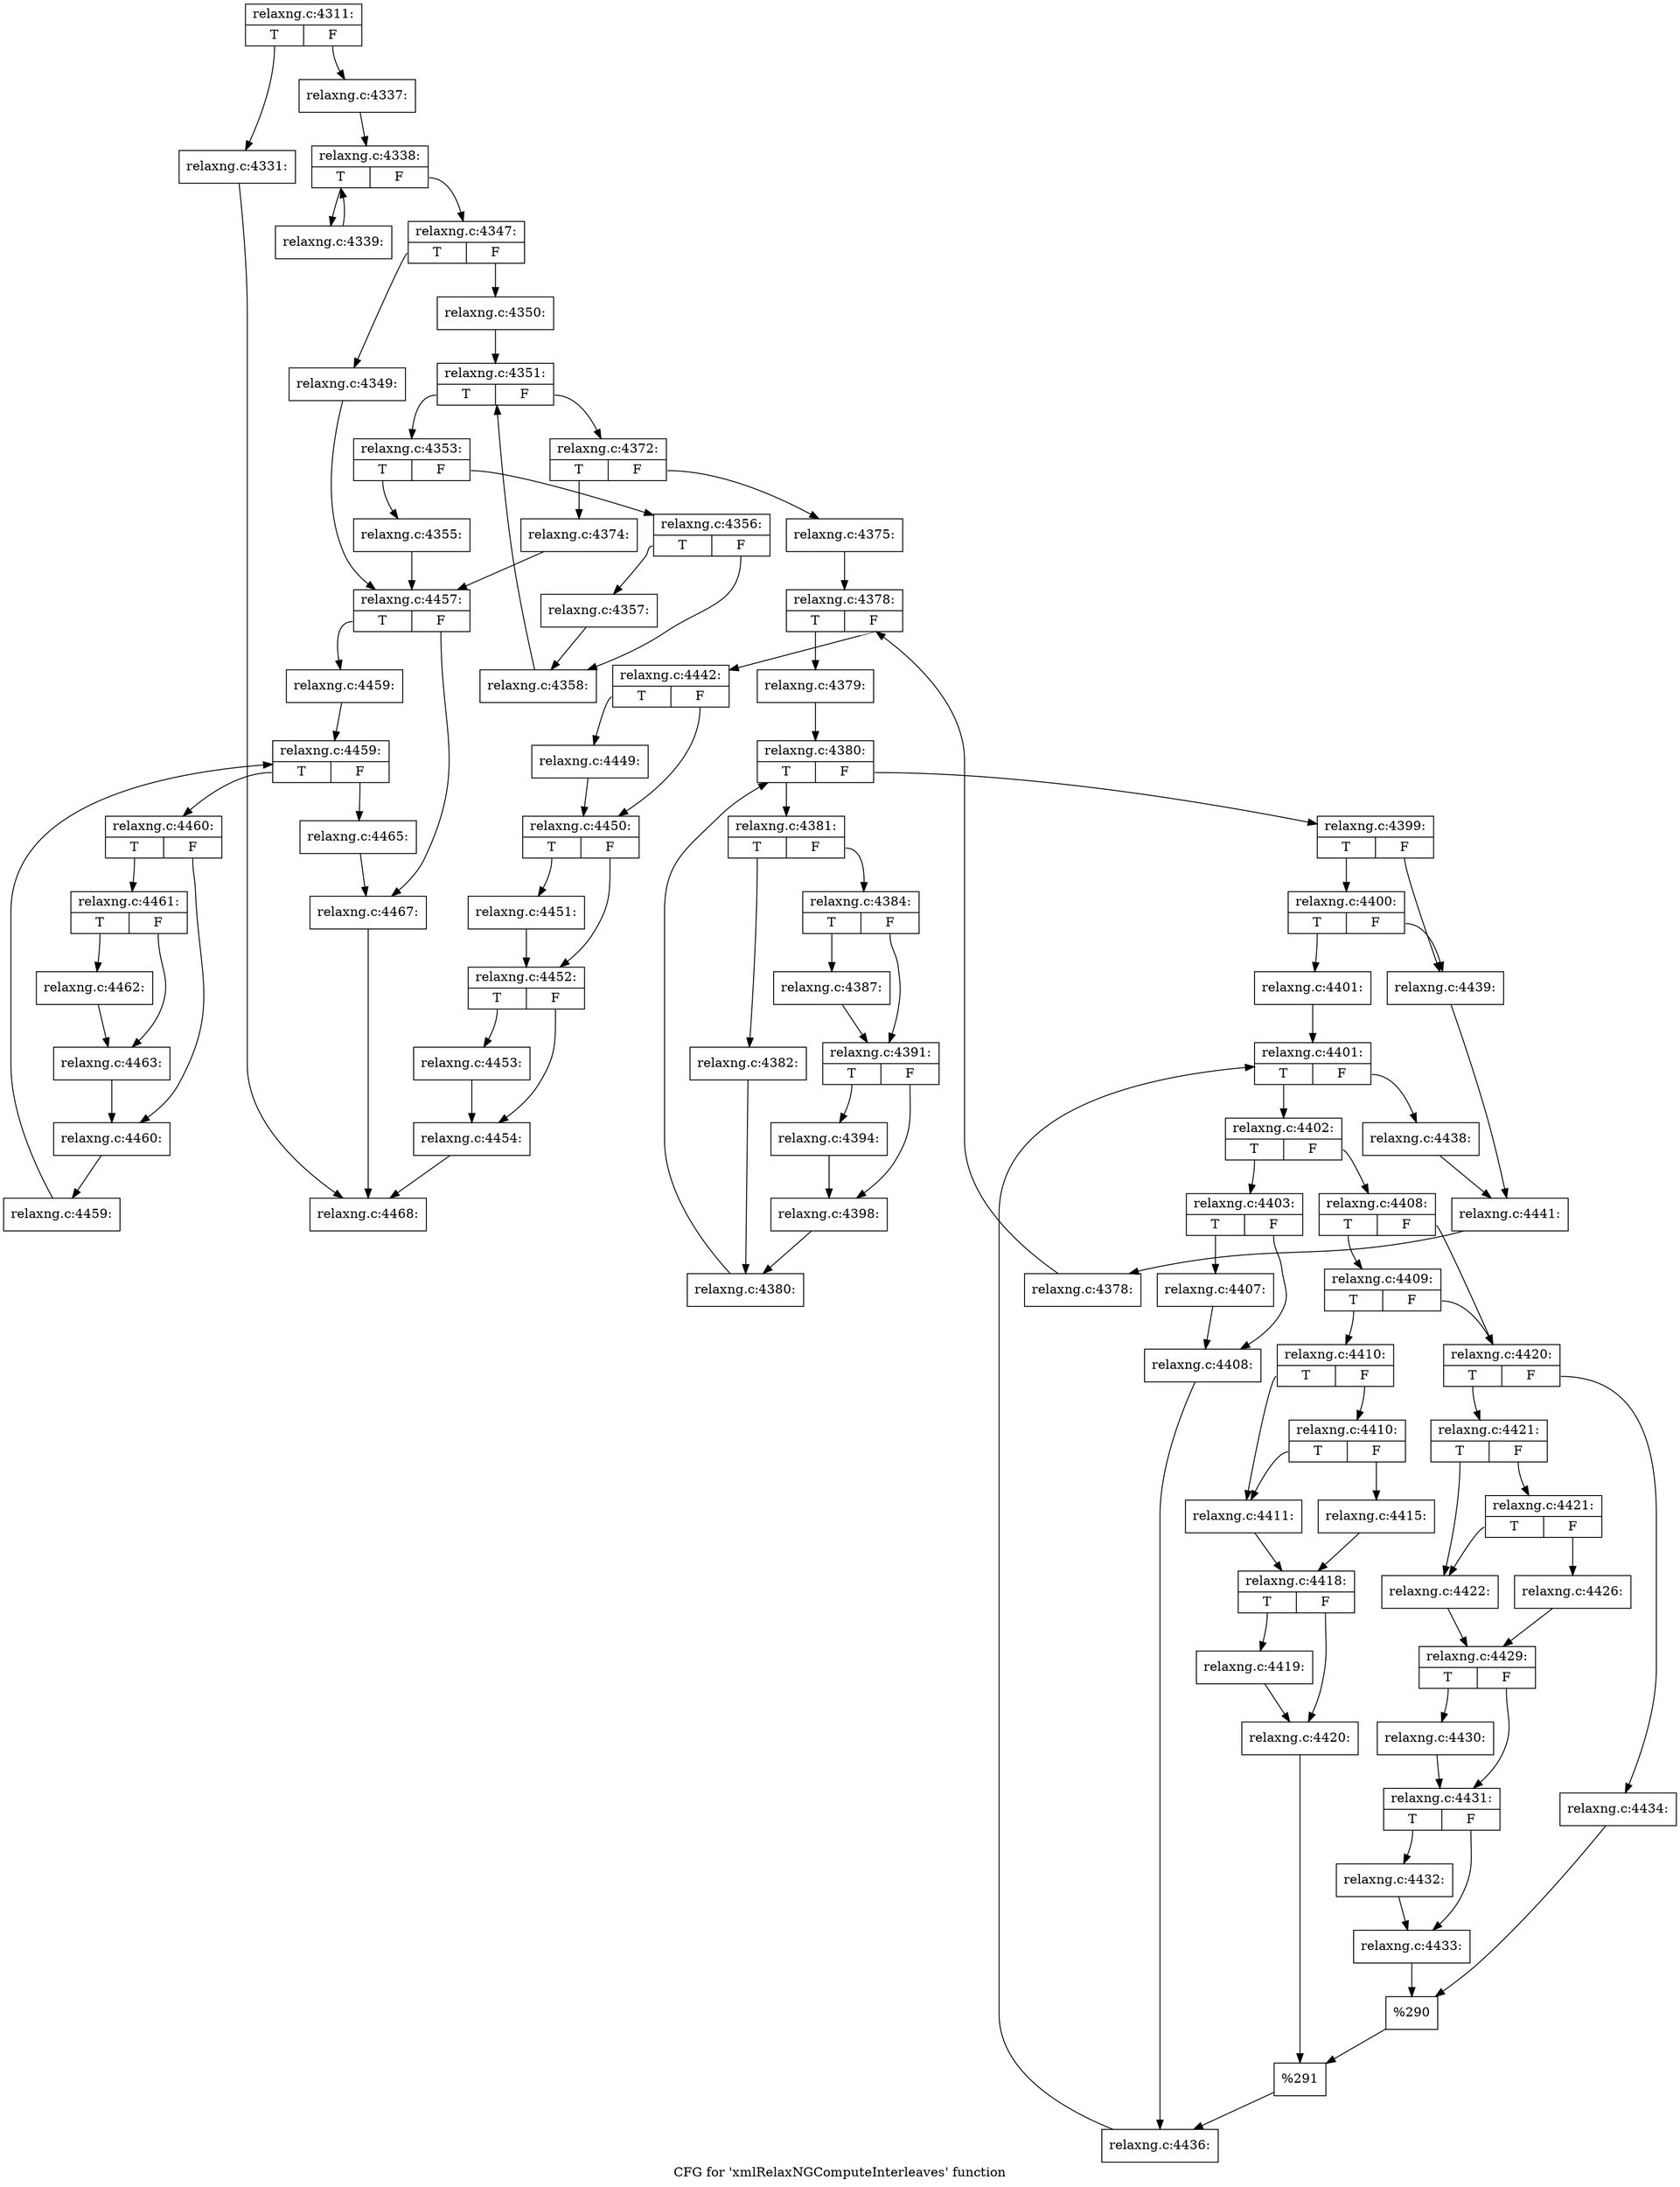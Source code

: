 digraph "CFG for 'xmlRelaxNGComputeInterleaves' function" {
	label="CFG for 'xmlRelaxNGComputeInterleaves' function";

	Node0x3e5ceb0 [shape=record,label="{relaxng.c:4311:|{<s0>T|<s1>F}}"];
	Node0x3e5ceb0:s0 -> Node0x3e60270;
	Node0x3e5ceb0:s1 -> Node0x3e602c0;
	Node0x3e60270 [shape=record,label="{relaxng.c:4331:}"];
	Node0x3e60270 -> Node0x3e5d960;
	Node0x3e602c0 [shape=record,label="{relaxng.c:4337:}"];
	Node0x3e602c0 -> Node0x3e609d0;
	Node0x3e609d0 [shape=record,label="{relaxng.c:4338:|{<s0>T|<s1>F}}"];
	Node0x3e609d0:s0 -> Node0x3e60dc0;
	Node0x3e609d0:s1 -> Node0x3e60bf0;
	Node0x3e60dc0 [shape=record,label="{relaxng.c:4339:}"];
	Node0x3e60dc0 -> Node0x3e609d0;
	Node0x3e60bf0 [shape=record,label="{relaxng.c:4347:|{<s0>T|<s1>F}}"];
	Node0x3e60bf0:s0 -> Node0x3e617f0;
	Node0x3e60bf0:s1 -> Node0x3e61840;
	Node0x3e617f0 [shape=record,label="{relaxng.c:4349:}"];
	Node0x3e617f0 -> Node0x3e61a30;
	Node0x3e61840 [shape=record,label="{relaxng.c:4350:}"];
	Node0x3e61840 -> Node0x3e62690;
	Node0x3e62690 [shape=record,label="{relaxng.c:4351:|{<s0>T|<s1>F}}"];
	Node0x3e62690:s0 -> Node0x3e62a80;
	Node0x3e62690:s1 -> Node0x3e628b0;
	Node0x3e62a80 [shape=record,label="{relaxng.c:4353:|{<s0>T|<s1>F}}"];
	Node0x3e62a80:s0 -> Node0x3e63040;
	Node0x3e62a80:s1 -> Node0x3e63090;
	Node0x3e63040 [shape=record,label="{relaxng.c:4355:}"];
	Node0x3e63040 -> Node0x3e61a30;
	Node0x3e63090 [shape=record,label="{relaxng.c:4356:|{<s0>T|<s1>F}}"];
	Node0x3e63090:s0 -> Node0x3e63620;
	Node0x3e63090:s1 -> Node0x3e63670;
	Node0x3e63620 [shape=record,label="{relaxng.c:4357:}"];
	Node0x3e63620 -> Node0x3e63670;
	Node0x3e63670 [shape=record,label="{relaxng.c:4358:}"];
	Node0x3e63670 -> Node0x3e62690;
	Node0x3e628b0 [shape=record,label="{relaxng.c:4372:|{<s0>T|<s1>F}}"];
	Node0x3e628b0:s0 -> Node0x3e65570;
	Node0x3e628b0:s1 -> Node0x3e655c0;
	Node0x3e65570 [shape=record,label="{relaxng.c:4374:}"];
	Node0x3e65570 -> Node0x3e61a30;
	Node0x3e655c0 [shape=record,label="{relaxng.c:4375:}"];
	Node0x3e655c0 -> Node0x3e66310;
	Node0x3e66310 [shape=record,label="{relaxng.c:4378:|{<s0>T|<s1>F}}"];
	Node0x3e66310:s0 -> Node0x3e665f0;
	Node0x3e66310:s1 -> Node0x3e661b0;
	Node0x3e665f0 [shape=record,label="{relaxng.c:4379:}"];
	Node0x3e665f0 -> Node0x3e66e70;
	Node0x3e66e70 [shape=record,label="{relaxng.c:4380:|{<s0>T|<s1>F}}"];
	Node0x3e66e70:s0 -> Node0x3e67150;
	Node0x3e66e70:s1 -> Node0x3e66b90;
	Node0x3e67150 [shape=record,label="{relaxng.c:4381:|{<s0>T|<s1>F}}"];
	Node0x3e67150:s0 -> Node0x3e674f0;
	Node0x3e67150:s1 -> Node0x3e67540;
	Node0x3e674f0 [shape=record,label="{relaxng.c:4382:}"];
	Node0x3e674f0 -> Node0x3e670c0;
	Node0x3e67540 [shape=record,label="{relaxng.c:4384:|{<s0>T|<s1>F}}"];
	Node0x3e67540:s0 -> Node0x3e681b0;
	Node0x3e67540:s1 -> Node0x3e68200;
	Node0x3e681b0 [shape=record,label="{relaxng.c:4387:}"];
	Node0x3e681b0 -> Node0x3e68200;
	Node0x3e68200 [shape=record,label="{relaxng.c:4391:|{<s0>T|<s1>F}}"];
	Node0x3e68200:s0 -> Node0x3c43d60;
	Node0x3e68200:s1 -> Node0x3c43db0;
	Node0x3c43d60 [shape=record,label="{relaxng.c:4394:}"];
	Node0x3c43d60 -> Node0x3c43db0;
	Node0x3c43db0 [shape=record,label="{relaxng.c:4398:}"];
	Node0x3c43db0 -> Node0x3e670c0;
	Node0x3e670c0 [shape=record,label="{relaxng.c:4380:}"];
	Node0x3e670c0 -> Node0x3e66e70;
	Node0x3e66b90 [shape=record,label="{relaxng.c:4399:|{<s0>T|<s1>F}}"];
	Node0x3e66b90:s0 -> Node0x3e6bda0;
	Node0x3e66b90:s1 -> Node0x3e6bd50;
	Node0x3e6bda0 [shape=record,label="{relaxng.c:4400:|{<s0>T|<s1>F}}"];
	Node0x3e6bda0:s0 -> Node0x3e6bcb0;
	Node0x3e6bda0:s1 -> Node0x3e6bd50;
	Node0x3e6bcb0 [shape=record,label="{relaxng.c:4401:}"];
	Node0x3e6bcb0 -> Node0x3e6c3b0;
	Node0x3e6c3b0 [shape=record,label="{relaxng.c:4401:|{<s0>T|<s1>F}}"];
	Node0x3e6c3b0:s0 -> Node0x3e6c7d0;
	Node0x3e6c3b0:s1 -> Node0x3e6c570;
	Node0x3e6c7d0 [shape=record,label="{relaxng.c:4402:|{<s0>T|<s1>F}}"];
	Node0x3e6c7d0:s0 -> Node0x3e6c990;
	Node0x3e6c7d0:s1 -> Node0x3e6ca30;
	Node0x3e6c990 [shape=record,label="{relaxng.c:4403:|{<s0>T|<s1>F}}"];
	Node0x3e6c990:s0 -> Node0x3e6d590;
	Node0x3e6c990:s1 -> Node0x3e6d5e0;
	Node0x3e6d590 [shape=record,label="{relaxng.c:4407:}"];
	Node0x3e6d590 -> Node0x3e6d5e0;
	Node0x3e6d5e0 [shape=record,label="{relaxng.c:4408:}"];
	Node0x3e6d5e0 -> Node0x3e6c9e0;
	Node0x3e6ca30 [shape=record,label="{relaxng.c:4408:|{<s0>T|<s1>F}}"];
	Node0x3e6ca30:s0 -> Node0x3e6dc50;
	Node0x3e6ca30:s1 -> Node0x3e6dc00;
	Node0x3e6dc50 [shape=record,label="{relaxng.c:4409:|{<s0>T|<s1>F}}"];
	Node0x3e6dc50:s0 -> Node0x3e6db60;
	Node0x3e6dc50:s1 -> Node0x3e6dc00;
	Node0x3e6db60 [shape=record,label="{relaxng.c:4410:|{<s0>T|<s1>F}}"];
	Node0x3e6db60:s0 -> Node0x3e6e620;
	Node0x3e6db60:s1 -> Node0x3e6e710;
	Node0x3e6e710 [shape=record,label="{relaxng.c:4410:|{<s0>T|<s1>F}}"];
	Node0x3e6e710:s0 -> Node0x3e6e620;
	Node0x3e6e710:s1 -> Node0x3e6e6c0;
	Node0x3e6e620 [shape=record,label="{relaxng.c:4411:}"];
	Node0x3e6e620 -> Node0x3e6e670;
	Node0x3e6e6c0 [shape=record,label="{relaxng.c:4415:}"];
	Node0x3e6e6c0 -> Node0x3e6e670;
	Node0x3e6e670 [shape=record,label="{relaxng.c:4418:|{<s0>T|<s1>F}}"];
	Node0x3e6e670:s0 -> Node0x3e706c0;
	Node0x3e6e670:s1 -> Node0x3e70710;
	Node0x3e706c0 [shape=record,label="{relaxng.c:4419:}"];
	Node0x3e706c0 -> Node0x3e70710;
	Node0x3e70710 [shape=record,label="{relaxng.c:4420:}"];
	Node0x3e70710 -> Node0x3e6dbb0;
	Node0x3e6dc00 [shape=record,label="{relaxng.c:4420:|{<s0>T|<s1>F}}"];
	Node0x3e6dc00:s0 -> Node0x3e70c90;
	Node0x3e6dc00:s1 -> Node0x3e70d30;
	Node0x3e70c90 [shape=record,label="{relaxng.c:4421:|{<s0>T|<s1>F}}"];
	Node0x3e70c90:s0 -> Node0x3e712e0;
	Node0x3e70c90:s1 -> Node0x3e713d0;
	Node0x3e713d0 [shape=record,label="{relaxng.c:4421:|{<s0>T|<s1>F}}"];
	Node0x3e713d0:s0 -> Node0x3e712e0;
	Node0x3e713d0:s1 -> Node0x3e71380;
	Node0x3e712e0 [shape=record,label="{relaxng.c:4422:}"];
	Node0x3e712e0 -> Node0x3e71330;
	Node0x3e71380 [shape=record,label="{relaxng.c:4426:}"];
	Node0x3e71380 -> Node0x3e71330;
	Node0x3e71330 [shape=record,label="{relaxng.c:4429:|{<s0>T|<s1>F}}"];
	Node0x3e71330:s0 -> Node0x3e72f40;
	Node0x3e71330:s1 -> Node0x3e72f90;
	Node0x3e72f40 [shape=record,label="{relaxng.c:4430:}"];
	Node0x3e72f40 -> Node0x3e72f90;
	Node0x3e72f90 [shape=record,label="{relaxng.c:4431:|{<s0>T|<s1>F}}"];
	Node0x3e72f90:s0 -> Node0x3e73610;
	Node0x3e72f90:s1 -> Node0x3e73660;
	Node0x3e73610 [shape=record,label="{relaxng.c:4432:}"];
	Node0x3e73610 -> Node0x3e73660;
	Node0x3e73660 [shape=record,label="{relaxng.c:4433:}"];
	Node0x3e73660 -> Node0x3e70ce0;
	Node0x3e70d30 [shape=record,label="{relaxng.c:4434:}"];
	Node0x3e70d30 -> Node0x3e70ce0;
	Node0x3e70ce0 [shape=record,label="{%290}"];
	Node0x3e70ce0 -> Node0x3e6dbb0;
	Node0x3e6dbb0 [shape=record,label="{%291}"];
	Node0x3e6dbb0 -> Node0x3e6c9e0;
	Node0x3e6c9e0 [shape=record,label="{relaxng.c:4436:}"];
	Node0x3e6c9e0 -> Node0x3e6c3b0;
	Node0x3e6c570 [shape=record,label="{relaxng.c:4438:}"];
	Node0x3e6c570 -> Node0x3e6bd00;
	Node0x3e6bd50 [shape=record,label="{relaxng.c:4439:}"];
	Node0x3e6bd50 -> Node0x3e6bd00;
	Node0x3e6bd00 [shape=record,label="{relaxng.c:4441:}"];
	Node0x3e6bd00 -> Node0x3e66560;
	Node0x3e66560 [shape=record,label="{relaxng.c:4378:}"];
	Node0x3e66560 -> Node0x3e66310;
	Node0x3e661b0 [shape=record,label="{relaxng.c:4442:|{<s0>T|<s1>F}}"];
	Node0x3e661b0:s0 -> Node0x3e74e40;
	Node0x3e661b0:s1 -> Node0x3e74e90;
	Node0x3e74e40 [shape=record,label="{relaxng.c:4449:}"];
	Node0x3e74e40 -> Node0x3e74e90;
	Node0x3e74e90 [shape=record,label="{relaxng.c:4450:|{<s0>T|<s1>F}}"];
	Node0x3e74e90:s0 -> Node0x3e755f0;
	Node0x3e74e90:s1 -> Node0x3e75640;
	Node0x3e755f0 [shape=record,label="{relaxng.c:4451:}"];
	Node0x3e755f0 -> Node0x3e75640;
	Node0x3e75640 [shape=record,label="{relaxng.c:4452:|{<s0>T|<s1>F}}"];
	Node0x3e75640:s0 -> Node0x3e75c00;
	Node0x3e75640:s1 -> Node0x3e75c50;
	Node0x3e75c00 [shape=record,label="{relaxng.c:4453:}"];
	Node0x3e75c00 -> Node0x3e75c50;
	Node0x3e75c50 [shape=record,label="{relaxng.c:4454:}"];
	Node0x3e75c50 -> Node0x3e5d960;
	Node0x3e61a30 [shape=record,label="{relaxng.c:4457:|{<s0>T|<s1>F}}"];
	Node0x3e61a30:s0 -> Node0x3e76640;
	Node0x3e61a30:s1 -> Node0x3e76690;
	Node0x3e76640 [shape=record,label="{relaxng.c:4459:}"];
	Node0x3e76640 -> Node0x3e76b80;
	Node0x3e76b80 [shape=record,label="{relaxng.c:4459:|{<s0>T|<s1>F}}"];
	Node0x3e76b80:s0 -> Node0x3e76e00;
	Node0x3e76b80:s1 -> Node0x3e769e0;
	Node0x3e76e00 [shape=record,label="{relaxng.c:4460:|{<s0>T|<s1>F}}"];
	Node0x3e76e00:s0 -> Node0x3e77130;
	Node0x3e76e00:s1 -> Node0x3e77180;
	Node0x3e77130 [shape=record,label="{relaxng.c:4461:|{<s0>T|<s1>F}}"];
	Node0x3e77130:s0 -> Node0x3e77640;
	Node0x3e77130:s1 -> Node0x3e77690;
	Node0x3e77640 [shape=record,label="{relaxng.c:4462:}"];
	Node0x3e77640 -> Node0x3e77690;
	Node0x3e77690 [shape=record,label="{relaxng.c:4463:}"];
	Node0x3e77690 -> Node0x3e77180;
	Node0x3e77180 [shape=record,label="{relaxng.c:4460:}"];
	Node0x3e77180 -> Node0x3e76d70;
	Node0x3e76d70 [shape=record,label="{relaxng.c:4459:}"];
	Node0x3e76d70 -> Node0x3e76b80;
	Node0x3e769e0 [shape=record,label="{relaxng.c:4465:}"];
	Node0x3e769e0 -> Node0x3e76690;
	Node0x3e76690 [shape=record,label="{relaxng.c:4467:}"];
	Node0x3e76690 -> Node0x3e5d960;
	Node0x3e5d960 [shape=record,label="{relaxng.c:4468:}"];
}
